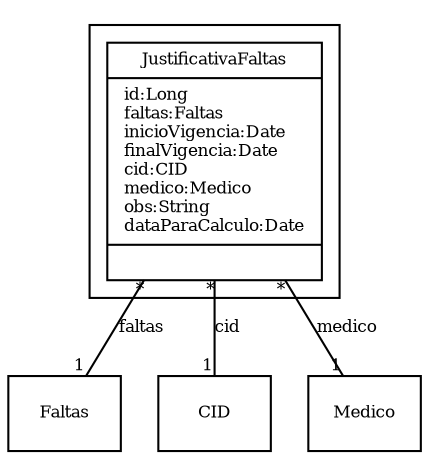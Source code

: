 digraph G{
fontname = "Times-Roman"
fontsize = 8

node [
        fontname = "Times-Roman"
        fontsize = 8
        shape = "record"
]

edge [
        fontname = "Times-Roman"
        fontsize = 8
]

subgraph clusterJUSTIFICATIVA_DE_FALTAS
{
JustificativaFaltas [label = "{JustificativaFaltas|id:Long\lfaltas:Faltas\linicioVigencia:Date\lfinalVigencia:Date\lcid:CID\lmedico:Medico\lobs:String\ldataParaCalculo:Date\l|\l}"]
}
edge [arrowhead = "none" headlabel = "1" taillabel = "*"] JustificativaFaltas -> Faltas [label = "faltas"]
edge [arrowhead = "none" headlabel = "1" taillabel = "*"] JustificativaFaltas -> CID [label = "cid"]
edge [arrowhead = "none" headlabel = "1" taillabel = "*"] JustificativaFaltas -> Medico [label = "medico"]
}
